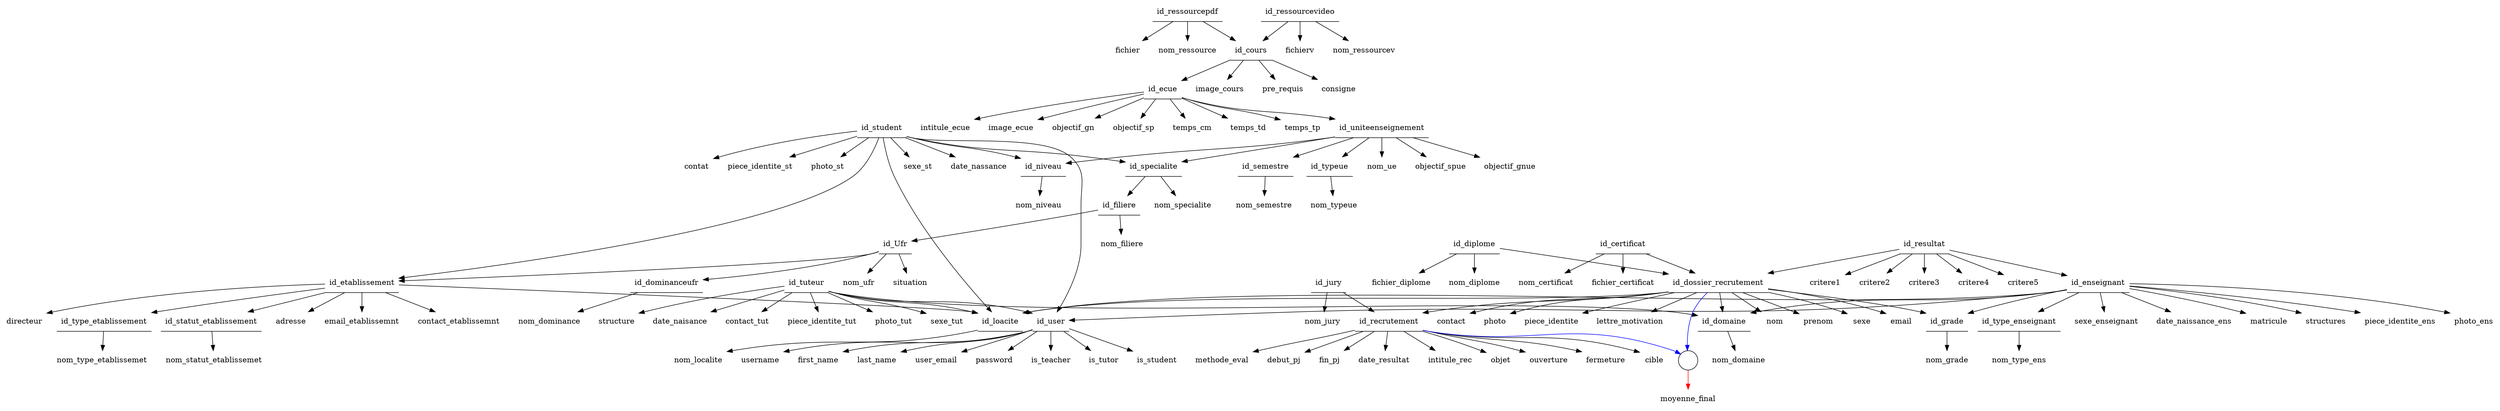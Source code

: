 digraph L {

node [shape=none]
orientation =  scale;
page        = "8.27,11.69"; // A4


id_loacite[shape=underline]
                    id_loacite -> 
                    nom_localite


id_type_etablissement[shape=underline]
                    id_type_etablissement ->
                    nom_type_etablissemet


id_statut_etablissement[shape=underline]
                    id_statut_etablissement ->
                    nom_statut_etablissemet


id_etablissement[shape=underline]
                    id_etablissement->
                    id_loacite,
                    id_type_etablissement,
                    id_statut_etablissement,
                    adresse,
                    email_etablissemnt,
                    contact_etablissemnt,
                    directeur

id_dominanceufr[shape=underline]
                    id_dominanceufr->
                     nom_dominance

id_Ufr[shape=underline]
                    id_Ufr->
                    nom_ufr,
                    id_etablissement,
                    id_dominanceufr,
                    situation

id_filiere[shape=underline]
                    id_filiere->
                    nom_filiere,
                    id_Ufr

id_specialite[shape=underline]
                    id_specialite->
                    nom_specialite,
                    id_filiere


id_niveau[shape=underline]
                    id_niveau->
                    nom_niveau

id_semestre[shape=underline]
                    id_semestre->
                    nom_semestre

id_typeue[shape=underline]
                    id_typeue->
                    nom_typeue

id_uniteenseignement[shape=underline]
                        id_uniteenseignement->
                        id_typeue, 
                        id_niveau,
                        id_semestre,
                        id_specialite,
                        nom_ue,
                        objectif_spue,
                        objectif_gnue



id_ecue[shape=underline]
                        id_ecue->intitule_ecue,
                        image_ecue,
                        objectif_gn,
                        objectif_sp,
                        id_uniteenseignement,
                        temps_cm,
                        temps_td,
                        temps_tp


id_cours[shape=underline]
                        id_cours->
                        id_ecue, 
                        image_cours,
                        pre_requis,
                        consigne

id_ressourcepdf[shape=underline]
                        id_ressourcepdf->
                        id_cours,
                        nom_ressource,
                        fichier

id_ressourcevideo[shape=underline]
                        id_ressourcevideo->
                        id_cours,
                        nom_ressourcev,
                        fichierv
                        

id_user[shape=underline]
                    id_user->
                    username,
                    first_name,
                    last_name,
                    user_email,
                    password,
                    is_teacher,
                    is_tutor,
                    is_student
    
id_grade[shape=underline]
                    id_grade->
                    nom_grade
        
id_domaine[shape=underline]
                    id_domaine->
                    nom_domaine
            
        
id_type_enseignant[shape=underline]
                    id_type_enseignant->
                    nom_type_ens

id_enseignant[shape=underline]
                id_enseignant->
                id_user,
                sexe_enseignant,
                date_naissance_ens,
                id_type_enseignant,
                id_grade,
                id_domaine,
                matricule,
                structures,
                id_loacite,
                piece_identite_ens,
                photo_ens

id_tuteur[shape=underline]
            id_tuteur->
            id_user,
            sexe_tut,
            structure,
            date_naisance,
            id_loacite,
            contact_tut,
            id_domaine,
            piece_identite_tut,
            photo_tut


id_student[shape=underline]
            id_student-> 
            id_user,
            id_etablissement, 
            id_specialite,
            id_loacite,
            id_niveau,
            sexe_st,
            date_nassance,
            contat,
            piece_identite_st,
            photo_st

id_recrutement[shape=underline]
            id_recrutement ->
            intitule_rec,
            objet,
            ouverture,
            fermeture,
            cible,
            methode_eval,
            debut_pj,
            fin_pj,
            date_resultat

id_dossier_recrutement[shape=underline]
            id_dossier_recrutement ->
            id_recrutement,
            nom,
            prenom,
            sexe,
            id_loacite,
            email,
            contact,
            id_grade,
            id_domaine,
            photo,
            piece_identite ,
            lettre_motivation

id_diplome[shape=underline]
            id_diplome->
            nom_diplome,
            fichier_diplome,
            id_dossier_recrutement
        
id_certificat[shape=underline]
            id_certificat->
            nom_certificat,
            fichier_certificat,
            id_dossier_recrutement

id_jury[shape=underline]
        id_jury ->
        nom_jury,
        id_recrutement

id_resultat[shape=underline]
            id_resultat->
            id_dossier_recrutement,
            id_enseignant,
            critere1,
            critere2,
            critere3,
            critere4,
            critere5
" "[shape=circle]
id_recrutement -> " "[color=blue]
id_dossier_recrutement ->" "[color=blue]
" " -> moyenne_final[color=red]

}

